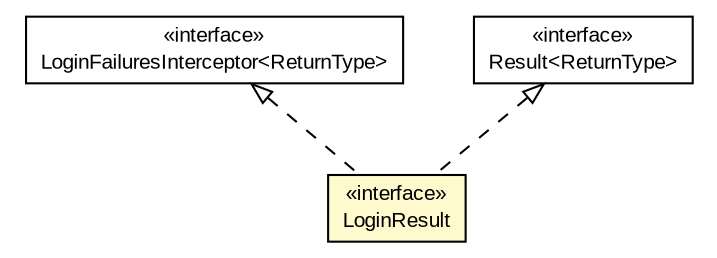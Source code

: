 #!/usr/local/bin/dot
#
# Class diagram 
# Generated by UMLGraph version 5.1 (http://www.umlgraph.org/)
#

digraph G {
	edge [fontname="arial",fontsize=10,labelfontname="arial",labelfontsize=10];
	node [fontname="arial",fontsize=10,shape=plaintext];
	nodesep=0.25;
	ranksep=0.5;
	// io.nextweb.operations.exceptions.LoginFailuresInterceptor<ReturnType>
	c7008 [label=<<table title="io.nextweb.operations.exceptions.LoginFailuresInterceptor" border="0" cellborder="1" cellspacing="0" cellpadding="2" port="p" href="../operations/exceptions/LoginFailuresInterceptor.html">
		<tr><td><table border="0" cellspacing="0" cellpadding="1">
<tr><td align="center" balign="center"> &#171;interface&#187; </td></tr>
<tr><td align="center" balign="center"> LoginFailuresInterceptor&lt;ReturnType&gt; </td></tr>
		</table></td></tr>
		</table>>, fontname="arial", fontcolor="black", fontsize=10.0];
	// io.nextweb.fn.Result<ReturnType>
	c7043 [label=<<table title="io.nextweb.fn.Result" border="0" cellborder="1" cellspacing="0" cellpadding="2" port="p" href="../fn/Result.html">
		<tr><td><table border="0" cellspacing="0" cellpadding="1">
<tr><td align="center" balign="center"> &#171;interface&#187; </td></tr>
<tr><td align="center" balign="center"> Result&lt;ReturnType&gt; </td></tr>
		</table></td></tr>
		</table>>, fontname="arial", fontcolor="black", fontsize=10.0];
	// io.nextweb.common.LoginResult
	c7056 [label=<<table title="io.nextweb.common.LoginResult" border="0" cellborder="1" cellspacing="0" cellpadding="2" port="p" bgcolor="lemonChiffon" href="./LoginResult.html">
		<tr><td><table border="0" cellspacing="0" cellpadding="1">
<tr><td align="center" balign="center"> &#171;interface&#187; </td></tr>
<tr><td align="center" balign="center"> LoginResult </td></tr>
		</table></td></tr>
		</table>>, fontname="arial", fontcolor="black", fontsize=10.0];
	//io.nextweb.common.LoginResult implements io.nextweb.fn.Result<ReturnType>
	c7043:p -> c7056:p [dir=back,arrowtail=empty,style=dashed];
	//io.nextweb.common.LoginResult implements io.nextweb.operations.exceptions.LoginFailuresInterceptor<ReturnType>
	c7008:p -> c7056:p [dir=back,arrowtail=empty,style=dashed];
}

